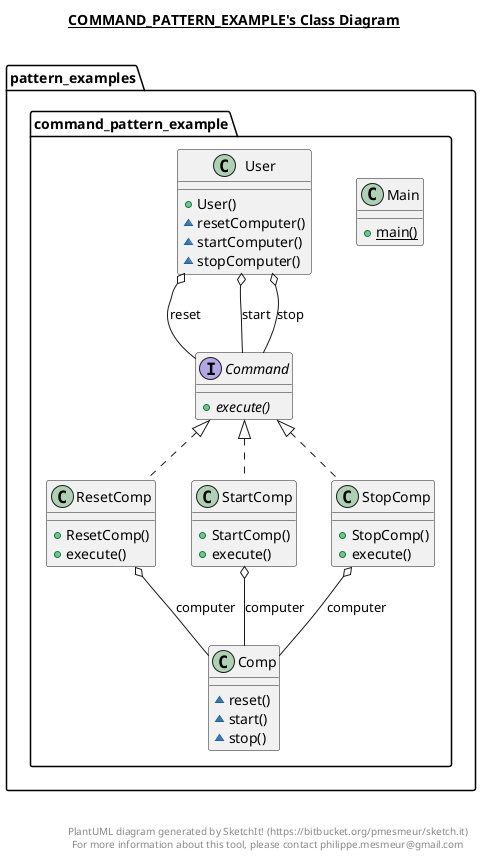 @startuml

title __COMMAND_PATTERN_EXAMPLE's Class Diagram__\n

  namespace pattern_examples.command_pattern_example {
    interface pattern_examples.command_pattern_example.Command {
        {abstract} + execute()
    }
  }
  

  namespace pattern_examples.command_pattern_example {
    class pattern_examples.command_pattern_example.Comp {
        ~ reset()
        ~ start()
        ~ stop()
    }
  }
  

  namespace pattern_examples.command_pattern_example {
    class pattern_examples.command_pattern_example.Main {
        {static} + main()
    }
  }
  

  namespace pattern_examples.command_pattern_example {
    class pattern_examples.command_pattern_example.ResetComp {
        + ResetComp()
        + execute()
    }
  }
  

  namespace pattern_examples.command_pattern_example {
    class pattern_examples.command_pattern_example.StartComp {
        + StartComp()
        + execute()
    }
  }
  

  namespace pattern_examples.command_pattern_example {
    class pattern_examples.command_pattern_example.StopComp {
        + StopComp()
        + execute()
    }
  }
  

  namespace pattern_examples.command_pattern_example {
    class pattern_examples.command_pattern_example.User {
        + User()
        ~ resetComputer()
        ~ startComputer()
        ~ stopComputer()
    }
  }
  

  pattern_examples.command_pattern_example.ResetComp .up.|> pattern_examples.command_pattern_example.Command
  pattern_examples.command_pattern_example.ResetComp o-- pattern_examples.command_pattern_example.Comp : computer
  pattern_examples.command_pattern_example.StartComp .up.|> pattern_examples.command_pattern_example.Command
  pattern_examples.command_pattern_example.StartComp o-- pattern_examples.command_pattern_example.Comp : computer
  pattern_examples.command_pattern_example.StopComp .up.|> pattern_examples.command_pattern_example.Command
  pattern_examples.command_pattern_example.StopComp o-- pattern_examples.command_pattern_example.Comp : computer
  pattern_examples.command_pattern_example.User o-- pattern_examples.command_pattern_example.Command : reset
  pattern_examples.command_pattern_example.User o-- pattern_examples.command_pattern_example.Command : start
  pattern_examples.command_pattern_example.User o-- pattern_examples.command_pattern_example.Command : stop


right footer


PlantUML diagram generated by SketchIt! (https://bitbucket.org/pmesmeur/sketch.it)
For more information about this tool, please contact philippe.mesmeur@gmail.com
endfooter

@enduml
